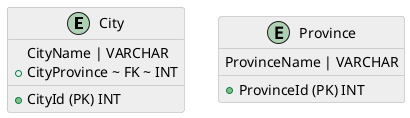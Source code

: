 @startuml

!define TABLE_BORDER_COLOR #AAAAAA
!define TABLE_HEADER_COLOR #CCCCCC
!define TABLE_ROW_COLOR #EEEEEE
!define RELATION_COLOR #999999

!define ENTITY_START_ROW |||
!define ENTITY_END_ROW |||

!define PK_ROW (PK)
!define FK_ROW ~ FK ~
!define FIELD_ROW |

skinparam class {
    BorderColor TABLE_BORDER_COLOR
    HeaderBackgroundColor TABLE_HEADER_COLOR
    BackgroundColor TABLE_ROW_COLOR
}

entity "City" as city {
    +CityId PK_ROW INT
    CityName FIELD_ROW VARCHAR
    +CityProvince FK_ROW INT
}

entity "Province" as province {
    +ProvinceId PK_ROW INT
    ProvinceName FIELD_ROW VARCHAR
}

@enduml
